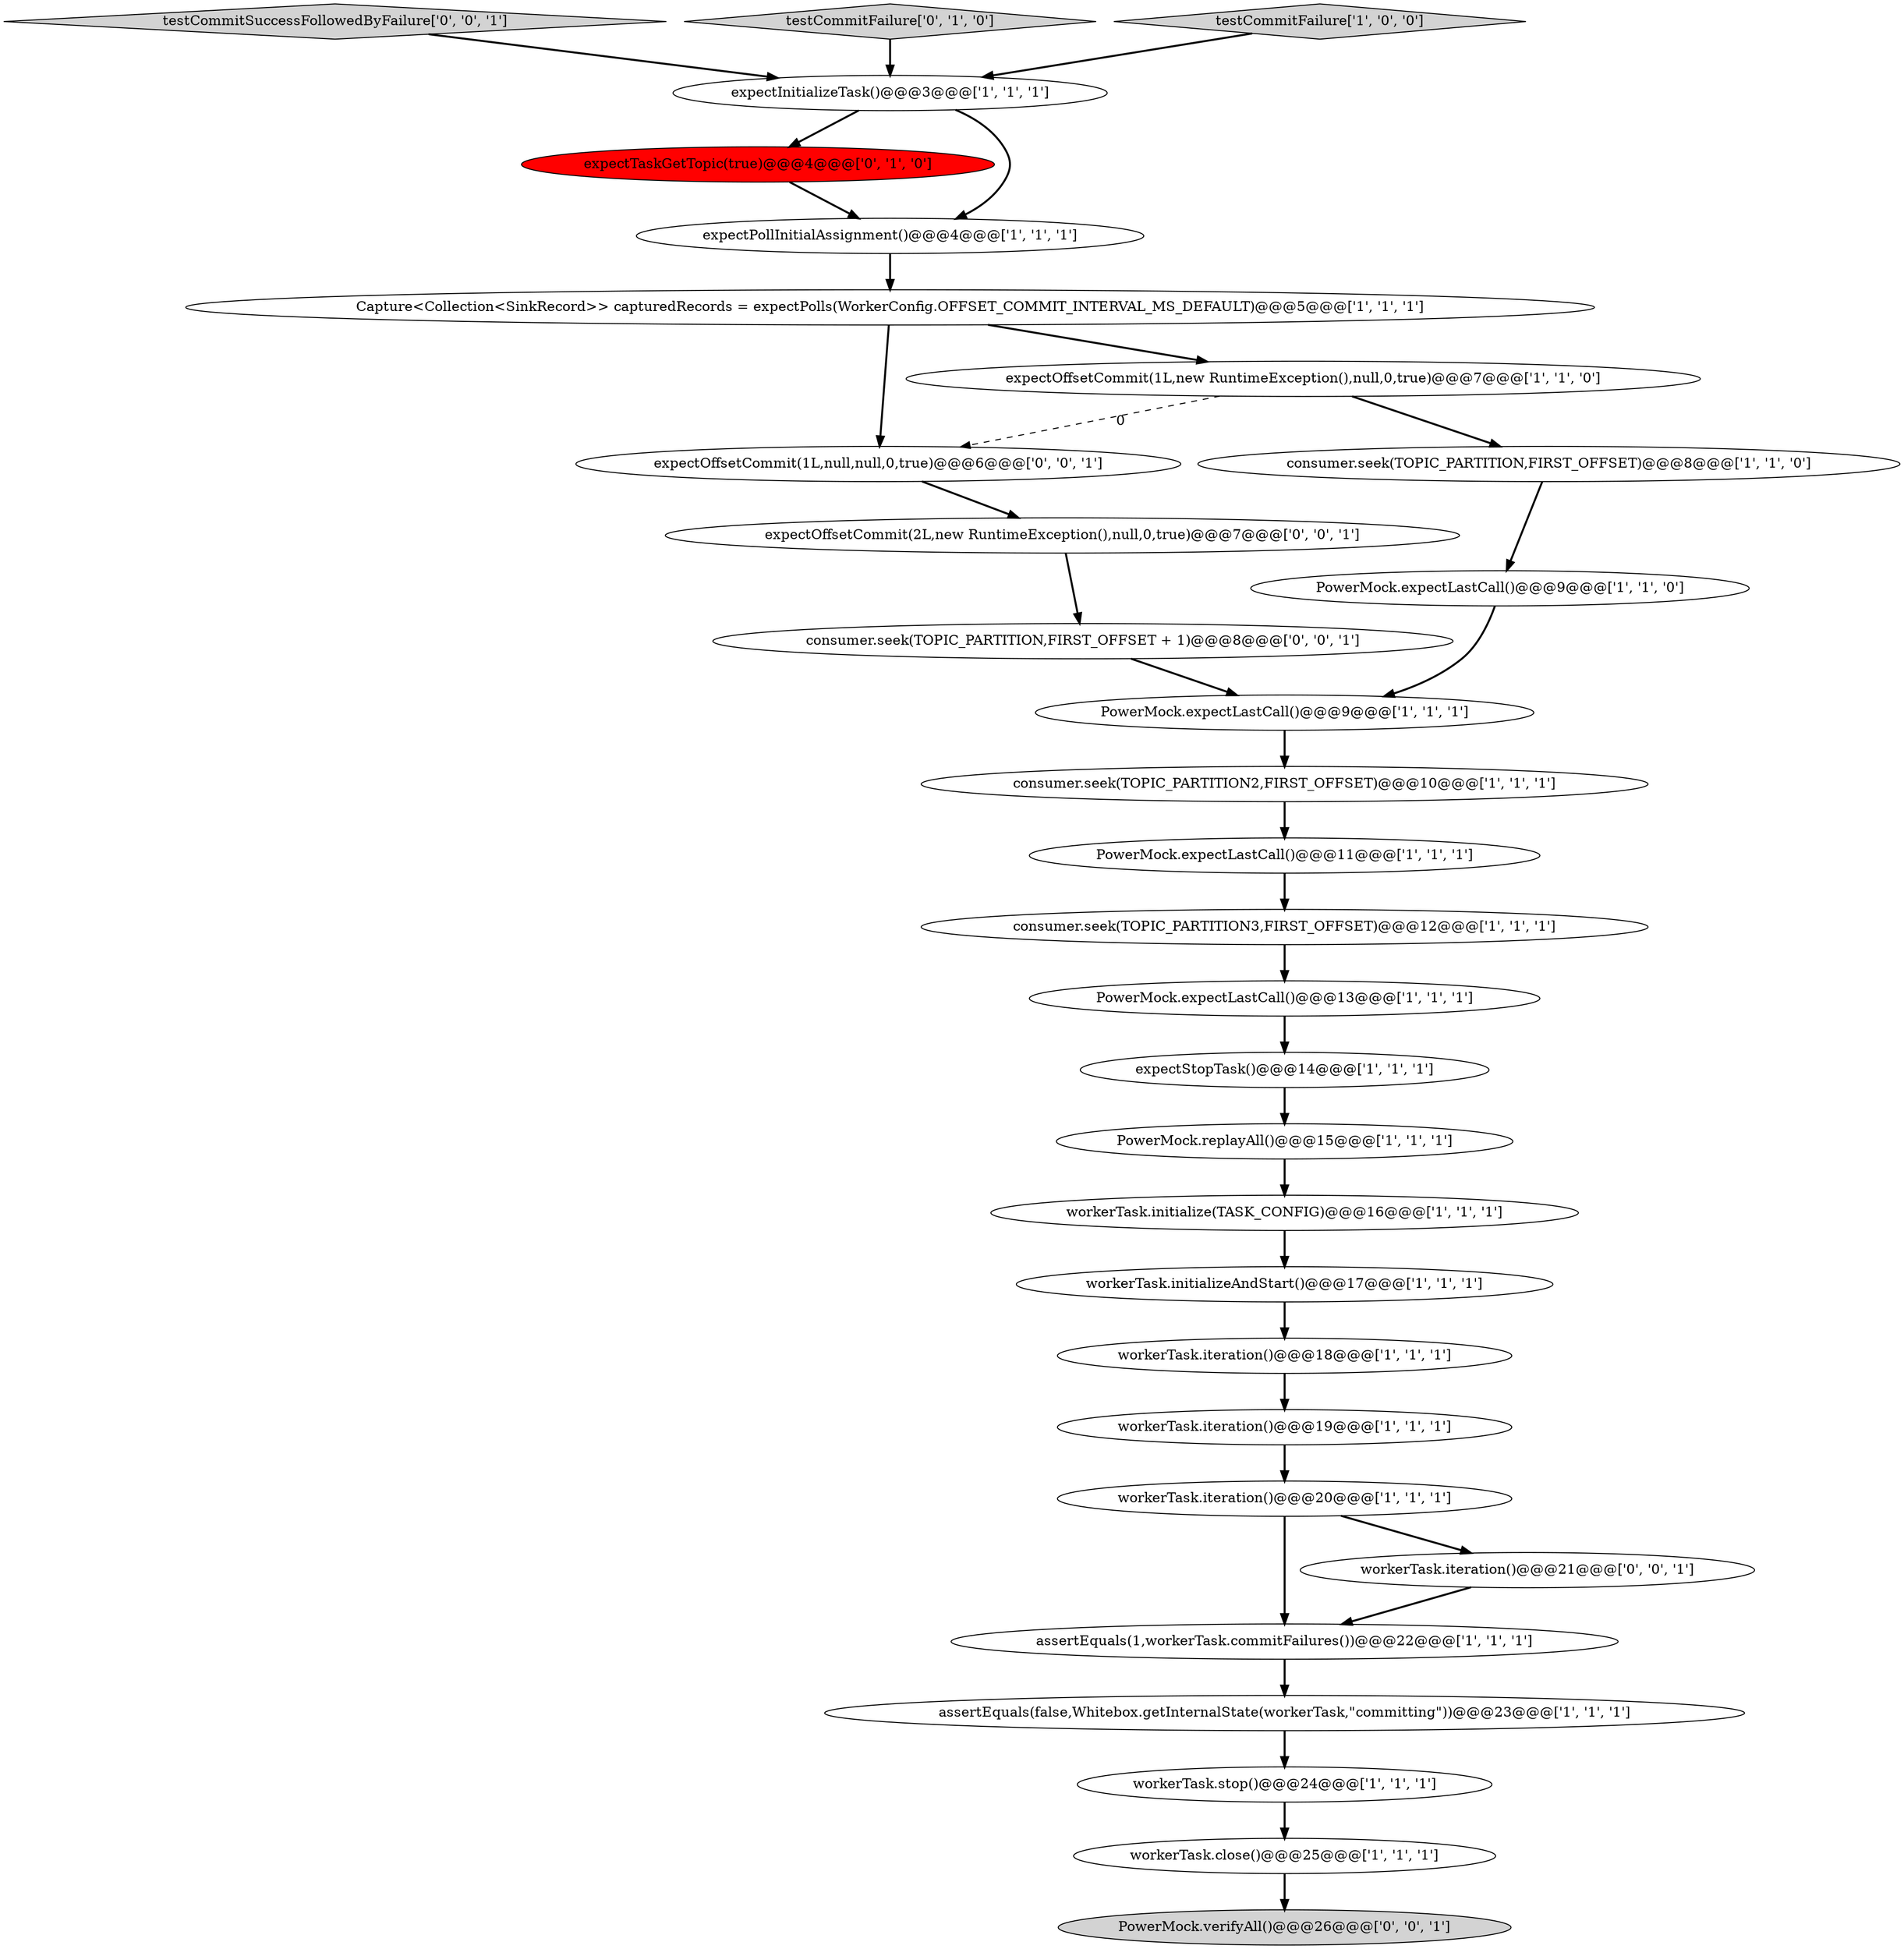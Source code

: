 digraph {
9 [style = filled, label = "PowerMock.expectLastCall()@@@9@@@['1', '1', '0']", fillcolor = white, shape = ellipse image = "AAA0AAABBB1BBB"];
24 [style = filled, label = "expectTaskGetTopic(true)@@@4@@@['0', '1', '0']", fillcolor = red, shape = ellipse image = "AAA1AAABBB2BBB"];
5 [style = filled, label = "expectInitializeTask()@@@3@@@['1', '1', '1']", fillcolor = white, shape = ellipse image = "AAA0AAABBB1BBB"];
26 [style = filled, label = "testCommitSuccessFollowedByFailure['0', '0', '1']", fillcolor = lightgray, shape = diamond image = "AAA0AAABBB3BBB"];
11 [style = filled, label = "PowerMock.replayAll()@@@15@@@['1', '1', '1']", fillcolor = white, shape = ellipse image = "AAA0AAABBB1BBB"];
18 [style = filled, label = "consumer.seek(TOPIC_PARTITION2,FIRST_OFFSET)@@@10@@@['1', '1', '1']", fillcolor = white, shape = ellipse image = "AAA0AAABBB1BBB"];
3 [style = filled, label = "workerTask.iteration()@@@19@@@['1', '1', '1']", fillcolor = white, shape = ellipse image = "AAA0AAABBB1BBB"];
25 [style = filled, label = "expectOffsetCommit(1L,null,null,0,true)@@@6@@@['0', '0', '1']", fillcolor = white, shape = ellipse image = "AAA0AAABBB3BBB"];
13 [style = filled, label = "workerTask.stop()@@@24@@@['1', '1', '1']", fillcolor = white, shape = ellipse image = "AAA0AAABBB1BBB"];
14 [style = filled, label = "PowerMock.expectLastCall()@@@13@@@['1', '1', '1']", fillcolor = white, shape = ellipse image = "AAA0AAABBB1BBB"];
7 [style = filled, label = "expectPollInitialAssignment()@@@4@@@['1', '1', '1']", fillcolor = white, shape = ellipse image = "AAA0AAABBB1BBB"];
12 [style = filled, label = "workerTask.initializeAndStart()@@@17@@@['1', '1', '1']", fillcolor = white, shape = ellipse image = "AAA0AAABBB1BBB"];
17 [style = filled, label = "workerTask.iteration()@@@18@@@['1', '1', '1']", fillcolor = white, shape = ellipse image = "AAA0AAABBB1BBB"];
19 [style = filled, label = "workerTask.close()@@@25@@@['1', '1', '1']", fillcolor = white, shape = ellipse image = "AAA0AAABBB1BBB"];
16 [style = filled, label = "workerTask.iteration()@@@20@@@['1', '1', '1']", fillcolor = white, shape = ellipse image = "AAA0AAABBB1BBB"];
10 [style = filled, label = "PowerMock.expectLastCall()@@@11@@@['1', '1', '1']", fillcolor = white, shape = ellipse image = "AAA0AAABBB1BBB"];
8 [style = filled, label = "consumer.seek(TOPIC_PARTITION,FIRST_OFFSET)@@@8@@@['1', '1', '0']", fillcolor = white, shape = ellipse image = "AAA0AAABBB1BBB"];
23 [style = filled, label = "testCommitFailure['0', '1', '0']", fillcolor = lightgray, shape = diamond image = "AAA0AAABBB2BBB"];
22 [style = filled, label = "assertEquals(1,workerTask.commitFailures())@@@22@@@['1', '1', '1']", fillcolor = white, shape = ellipse image = "AAA0AAABBB1BBB"];
29 [style = filled, label = "PowerMock.verifyAll()@@@26@@@['0', '0', '1']", fillcolor = lightgray, shape = ellipse image = "AAA0AAABBB3BBB"];
21 [style = filled, label = "expectStopTask()@@@14@@@['1', '1', '1']", fillcolor = white, shape = ellipse image = "AAA0AAABBB1BBB"];
0 [style = filled, label = "expectOffsetCommit(1L,new RuntimeException(),null,0,true)@@@7@@@['1', '1', '0']", fillcolor = white, shape = ellipse image = "AAA0AAABBB1BBB"];
28 [style = filled, label = "expectOffsetCommit(2L,new RuntimeException(),null,0,true)@@@7@@@['0', '0', '1']", fillcolor = white, shape = ellipse image = "AAA0AAABBB3BBB"];
1 [style = filled, label = "consumer.seek(TOPIC_PARTITION3,FIRST_OFFSET)@@@12@@@['1', '1', '1']", fillcolor = white, shape = ellipse image = "AAA0AAABBB1BBB"];
2 [style = filled, label = "assertEquals(false,Whitebox.getInternalState(workerTask,\"committing\"))@@@23@@@['1', '1', '1']", fillcolor = white, shape = ellipse image = "AAA0AAABBB1BBB"];
30 [style = filled, label = "consumer.seek(TOPIC_PARTITION,FIRST_OFFSET + 1)@@@8@@@['0', '0', '1']", fillcolor = white, shape = ellipse image = "AAA0AAABBB3BBB"];
4 [style = filled, label = "testCommitFailure['1', '0', '0']", fillcolor = lightgray, shape = diamond image = "AAA0AAABBB1BBB"];
20 [style = filled, label = "Capture<Collection<SinkRecord>> capturedRecords = expectPolls(WorkerConfig.OFFSET_COMMIT_INTERVAL_MS_DEFAULT)@@@5@@@['1', '1', '1']", fillcolor = white, shape = ellipse image = "AAA0AAABBB1BBB"];
27 [style = filled, label = "workerTask.iteration()@@@21@@@['0', '0', '1']", fillcolor = white, shape = ellipse image = "AAA0AAABBB3BBB"];
6 [style = filled, label = "workerTask.initialize(TASK_CONFIG)@@@16@@@['1', '1', '1']", fillcolor = white, shape = ellipse image = "AAA0AAABBB1BBB"];
15 [style = filled, label = "PowerMock.expectLastCall()@@@9@@@['1', '1', '1']", fillcolor = white, shape = ellipse image = "AAA0AAABBB1BBB"];
25->28 [style = bold, label=""];
22->2 [style = bold, label=""];
23->5 [style = bold, label=""];
16->27 [style = bold, label=""];
28->30 [style = bold, label=""];
26->5 [style = bold, label=""];
19->29 [style = bold, label=""];
11->6 [style = bold, label=""];
20->0 [style = bold, label=""];
12->17 [style = bold, label=""];
7->20 [style = bold, label=""];
3->16 [style = bold, label=""];
16->22 [style = bold, label=""];
20->25 [style = bold, label=""];
15->18 [style = bold, label=""];
27->22 [style = bold, label=""];
2->13 [style = bold, label=""];
13->19 [style = bold, label=""];
0->25 [style = dashed, label="0"];
18->10 [style = bold, label=""];
21->11 [style = bold, label=""];
9->15 [style = bold, label=""];
5->24 [style = bold, label=""];
0->8 [style = bold, label=""];
8->9 [style = bold, label=""];
17->3 [style = bold, label=""];
5->7 [style = bold, label=""];
1->14 [style = bold, label=""];
10->1 [style = bold, label=""];
24->7 [style = bold, label=""];
4->5 [style = bold, label=""];
14->21 [style = bold, label=""];
30->15 [style = bold, label=""];
6->12 [style = bold, label=""];
}
